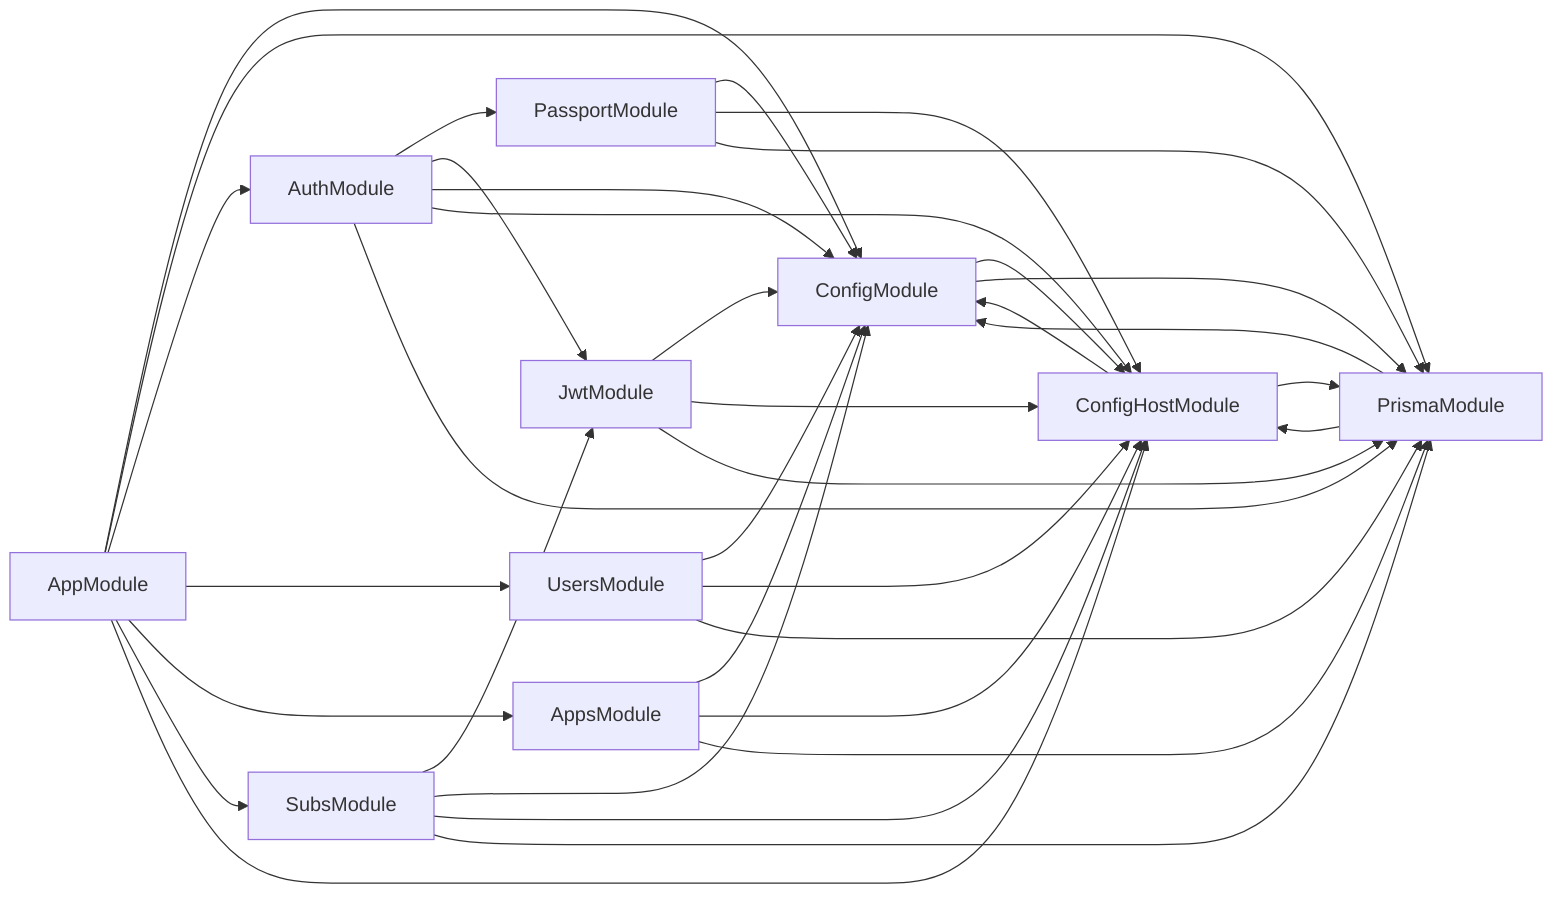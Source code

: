 graph LR
    AppModule --> ConfigModule;
    ConfigModule --> ConfigHostModule;
    ConfigHostModule --> ConfigModule;
    ConfigHostModule --> PrismaModule;
    PrismaModule --> ConfigModule;
    PrismaModule --> ConfigHostModule;
    ConfigModule --> PrismaModule;
    AppModule --> PrismaModule;
    AppModule --> AuthModule;
    AuthModule --> PassportModule;
    PassportModule --> ConfigModule;
    PassportModule --> ConfigHostModule;
    PassportModule --> PrismaModule;
    AuthModule --> JwtModule;
    JwtModule --> ConfigModule;
    JwtModule --> ConfigHostModule;
    JwtModule --> PrismaModule;
    AuthModule --> ConfigModule;
    AuthModule --> ConfigHostModule;
    AuthModule --> PrismaModule;
    AppModule --> UsersModule;
    UsersModule --> ConfigModule;
    UsersModule --> ConfigHostModule;
    UsersModule --> PrismaModule;
    AppModule --> AppsModule;
    AppsModule --> ConfigModule;
    AppsModule --> ConfigHostModule;
    AppsModule --> PrismaModule;
    AppModule --> SubsModule;
    SubsModule --> JwtModule;
    SubsModule --> ConfigModule;
    SubsModule --> ConfigHostModule;
    SubsModule --> PrismaModule;
    AppModule --> ConfigHostModule;